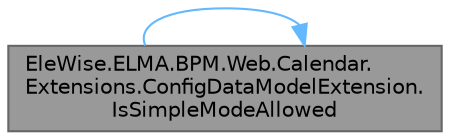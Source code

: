 digraph "EleWise.ELMA.BPM.Web.Calendar.Extensions.ConfigDataModelExtension.IsSimpleModeAllowed"
{
 // LATEX_PDF_SIZE
  bgcolor="transparent";
  edge [fontname=Helvetica,fontsize=10,labelfontname=Helvetica,labelfontsize=10];
  node [fontname=Helvetica,fontsize=10,shape=box,height=0.2,width=0.4];
  rankdir="LR";
  Node1 [id="Node000001",label="EleWise.ELMA.BPM.Web.Calendar.\lExtensions.ConfigDataModelExtension.\lIsSimpleModeAllowed",height=0.2,width=0.4,color="gray40", fillcolor="grey60", style="filled", fontcolor="black",tooltip="Разрешено ли использование обычного режима для заданных работчих интервалов"];
  Node1 -> Node1 [id="edge1_Node000001_Node000001",color="steelblue1",style="solid",tooltip=" "];
}
